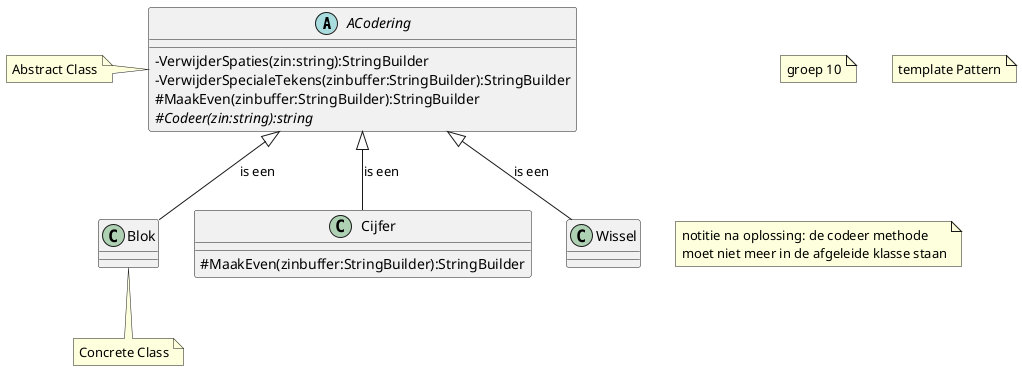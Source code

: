 @startuml Coderingen groep 10

skinparam classAttributeIconSize 0

abstract class ACodering {
    -VerwijderSpaties(zin:string):StringBuilder
    -VerwijderSpecialeTekens(zinbuffer:StringBuilder):StringBuilder
    #MaakEven(zinbuffer:StringBuilder):StringBuilder
    #{abstract}Codeer(zin:string):string
}
note left: Abstract Class

class Blok {
    
}
note bottom: Concrete Class

class Cijfer {
    #MaakEven(zinbuffer:StringBuilder):StringBuilder
}

class Wissel {
}

ACodering <|-- Blok: is een
ACodering <|-- Cijfer: is een
ACodering <|-- Wissel: is een

note as note1
    groep 10
end note
note as note2
    template Pattern
end note
note as note3
    notitie na oplossing: de codeer methode
    moet niet meer in de afgeleide klasse staan
end note
@enduml
